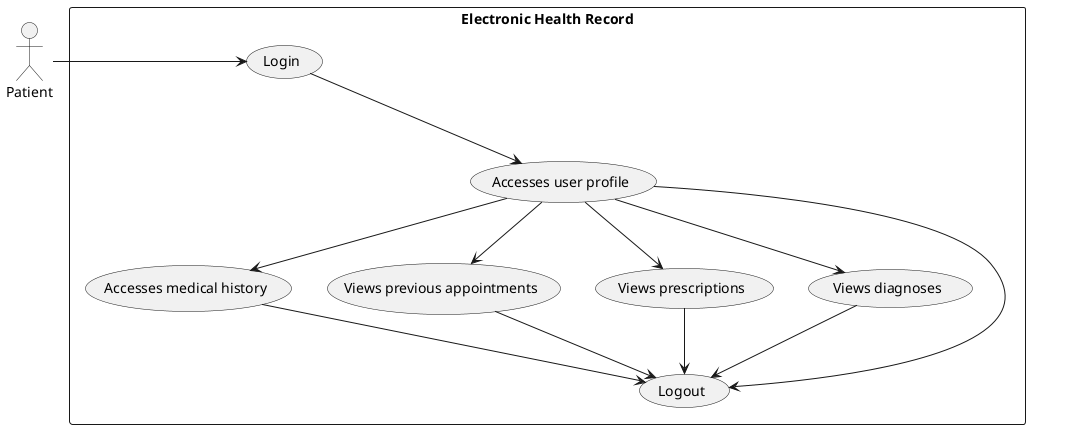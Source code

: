@startuml

top to bottom direction

actor "Patient" as p
rectangle "Electronic Health Record" as ehr {
    usecase Login
    usecase "Accesses user profile" as profile
    usecase "Accesses medical history" as history
    usecase "Views previous appointments" as appointments
    usecase "Views prescriptions" as prescriptions
    usecase "Views diagnoses" as diagnoses
    usecase Logout
}

p -r-> Login
Login -d-> profile
profile -d-> appointments
profile -d-> history
profile -d-> prescriptions
profile -d-> diagnoses



profile --> Logout
appointments -d-> Logout
history -d-> Logout
prescriptions -d-> Logout
diagnoses -d-> Logout



@enduml